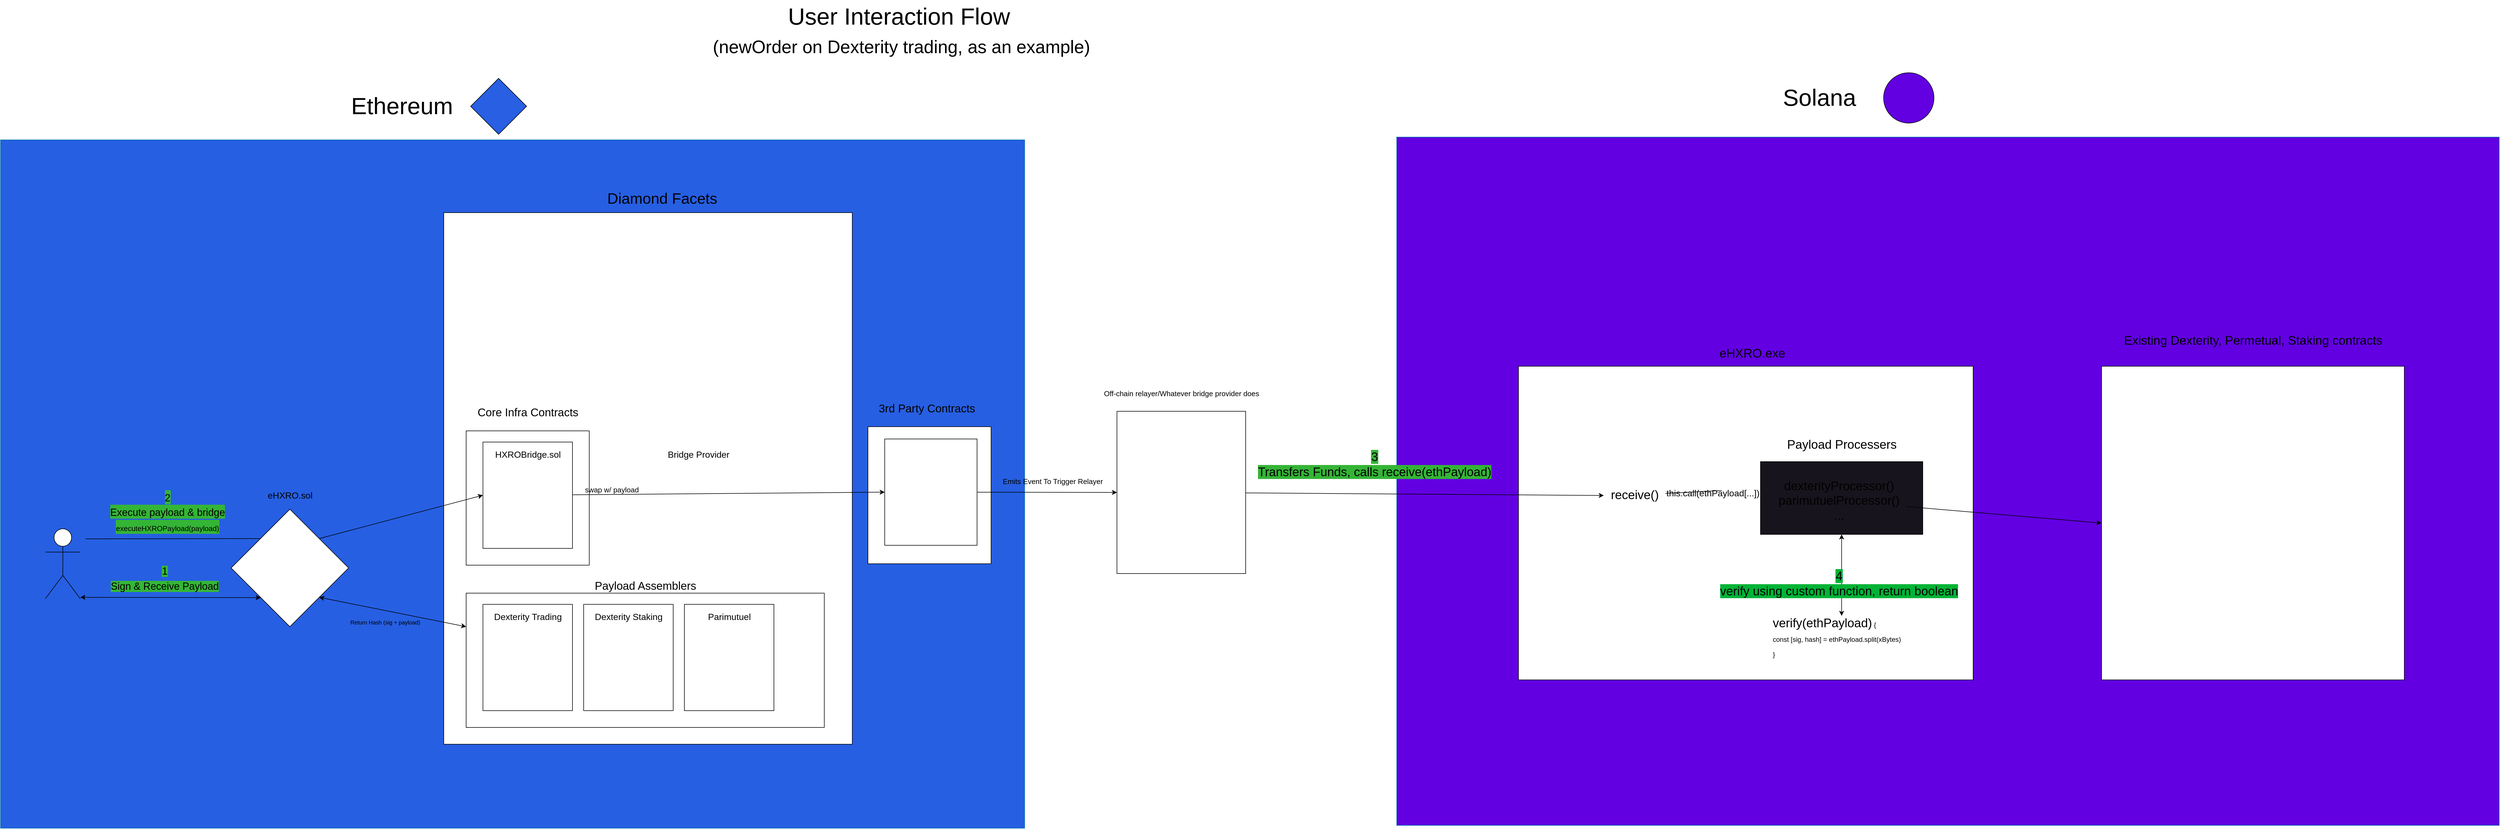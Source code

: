 <mxfile>
    <diagram id="G_-c1cJTTnj6nl8GkXH2" name="Page-1">
        <mxGraphModel dx="2297" dy="850" grid="1" gridSize="10" guides="1" tooltips="1" connect="1" arrows="1" fold="1" page="1" pageScale="1" pageWidth="850" pageHeight="1100" math="0" shadow="0">
            <root>
                <mxCell id="0"/>
                <mxCell id="1" parent="0"/>
                <mxCell id="92" value="" style="whiteSpace=wrap;html=1;fontSize=13;fillColor=#265FE2;fontColor=#ffffff;strokeColor=#006EAF;" parent="1" vertex="1">
                    <mxGeometry x="-150" y="1330" width="1830" height="1230" as="geometry"/>
                </mxCell>
                <mxCell id="28" value="User Interaction Flow&lt;br&gt;&lt;font style=&quot;font-size: 32px;&quot;&gt;&amp;nbsp;(newOrder on Dexterity trading, as an example)&lt;/font&gt;" style="text;html=1;align=center;verticalAlign=middle;resizable=0;points=[];autosize=1;strokeColor=none;fillColor=none;fontSize=42;" parent="1" vertex="1">
                    <mxGeometry x="1100" y="1080" width="710" height="110" as="geometry"/>
                </mxCell>
                <mxCell id="47" value="" style="whiteSpace=wrap;html=1;fontSize=27;" parent="1" vertex="1">
                    <mxGeometry x="642" y="1460" width="730" height="950" as="geometry"/>
                </mxCell>
                <mxCell id="48" value="" style="whiteSpace=wrap;html=1;" parent="1" vertex="1">
                    <mxGeometry x="682" y="1850" width="220" height="240" as="geometry"/>
                </mxCell>
                <mxCell id="49" value="" style="whiteSpace=wrap;html=1;" parent="1" vertex="1">
                    <mxGeometry x="682" y="2140" width="640" height="240" as="geometry"/>
                </mxCell>
                <mxCell id="51" value="Diamond Facets" style="text;html=1;align=center;verticalAlign=middle;resizable=0;points=[];autosize=1;strokeColor=none;fillColor=none;fontSize=27;" parent="1" vertex="1">
                    <mxGeometry x="922" y="1410" width="220" height="50" as="geometry"/>
                </mxCell>
                <mxCell id="52" value="&lt;font style=&quot;font-size: 20px;&quot;&gt;Payload Assemblers&lt;/font&gt;" style="text;html=1;align=center;verticalAlign=middle;resizable=0;points=[];autosize=1;strokeColor=none;fillColor=none;fontSize=27;" parent="1" vertex="1">
                    <mxGeometry x="902" y="2100" width="200" height="50" as="geometry"/>
                </mxCell>
                <mxCell id="53" value="" style="whiteSpace=wrap;html=1;fontSize=20;" parent="1" vertex="1">
                    <mxGeometry x="712" y="2160" width="160" height="190" as="geometry"/>
                </mxCell>
                <mxCell id="54" value="&lt;font style=&quot;font-size: 16px;&quot;&gt;Dexterity Trading&lt;/font&gt;" style="text;html=1;align=center;verticalAlign=middle;resizable=0;points=[];autosize=1;strokeColor=none;fillColor=none;fontSize=20;" parent="1" vertex="1">
                    <mxGeometry x="722" y="2160" width="140" height="40" as="geometry"/>
                </mxCell>
                <mxCell id="55" value="" style="whiteSpace=wrap;html=1;fontSize=20;" parent="1" vertex="1">
                    <mxGeometry x="892" y="2160" width="160" height="190" as="geometry"/>
                </mxCell>
                <mxCell id="56" value="&lt;font style=&quot;font-size: 16px;&quot;&gt;Dexterity Staking&lt;/font&gt;" style="text;html=1;align=center;verticalAlign=middle;resizable=0;points=[];autosize=1;strokeColor=none;fillColor=none;fontSize=20;" parent="1" vertex="1">
                    <mxGeometry x="902" y="2160" width="140" height="40" as="geometry"/>
                </mxCell>
                <mxCell id="57" value="" style="whiteSpace=wrap;html=1;fontSize=20;" parent="1" vertex="1">
                    <mxGeometry x="1072" y="2160" width="160" height="190" as="geometry"/>
                </mxCell>
                <mxCell id="58" value="" style="group" parent="1" vertex="1" connectable="0">
                    <mxGeometry x="262" y="1950" width="210" height="250" as="geometry"/>
                </mxCell>
                <mxCell id="59" value="&lt;font style=&quot;font-size: 16px;&quot;&gt;eHXRO.sol&lt;/font&gt;" style="text;html=1;align=center;verticalAlign=middle;resizable=0;points=[];autosize=1;strokeColor=none;fillColor=none;" parent="58" vertex="1">
                    <mxGeometry x="55" width="100" height="30" as="geometry"/>
                </mxCell>
                <mxCell id="60" value="" style="rhombus;whiteSpace=wrap;html=1;fontSize=16;" parent="58" vertex="1">
                    <mxGeometry y="40" width="210" height="210" as="geometry"/>
                </mxCell>
                <mxCell id="61" value="&lt;font style=&quot;font-size: 20px;&quot;&gt;Core Infra Contracts&lt;/font&gt;" style="text;html=1;align=center;verticalAlign=middle;resizable=0;points=[];autosize=1;strokeColor=none;fillColor=none;fontSize=27;" parent="1" vertex="1">
                    <mxGeometry x="692" y="1790" width="200" height="50" as="geometry"/>
                </mxCell>
                <mxCell id="62" value="&lt;font style=&quot;font-size: 16px;&quot;&gt;Parimutuel&lt;/font&gt;" style="text;html=1;align=center;verticalAlign=middle;resizable=0;points=[];autosize=1;strokeColor=none;fillColor=none;fontSize=20;" parent="1" vertex="1">
                    <mxGeometry x="1102" y="2160" width="100" height="40" as="geometry"/>
                </mxCell>
                <mxCell id="63" value="" style="whiteSpace=wrap;html=1;fontSize=20;" parent="1" vertex="1">
                    <mxGeometry x="712" y="1870" width="160" height="190" as="geometry"/>
                </mxCell>
                <mxCell id="64" value="&lt;span style=&quot;font-size: 16px;&quot;&gt;HXROBridge.sol&lt;/span&gt;" style="text;html=1;align=center;verticalAlign=middle;resizable=0;points=[];autosize=1;strokeColor=none;fillColor=none;fontSize=20;" parent="1" vertex="1">
                    <mxGeometry x="722" y="1870" width="140" height="40" as="geometry"/>
                </mxCell>
                <mxCell id="68" style="edgeStyle=none;html=1;fontSize=22;endArrow=classic;endFill=1;startArrow=classic;startFill=1;" parent="1" edge="1">
                    <mxGeometry relative="1" as="geometry">
                        <mxPoint x="315" y="2148" as="targetPoint"/>
                        <mxPoint x="-7.5" y="2147.5" as="sourcePoint"/>
                    </mxGeometry>
                </mxCell>
                <mxCell id="75" style="edgeStyle=none;html=1;entryX=0;entryY=0;entryDx=0;entryDy=0;fontSize=10;startArrow=none;startFill=0;endArrow=none;endFill=0;" parent="1" target="60" edge="1">
                    <mxGeometry relative="1" as="geometry">
                        <mxPoint x="2" y="2043" as="sourcePoint"/>
                    </mxGeometry>
                </mxCell>
                <mxCell id="67" value="" style="shape=umlActor;verticalLabelPosition=bottom;verticalAlign=top;html=1;outlineConnect=0;fontSize=32;" parent="1" vertex="1">
                    <mxGeometry x="-70" y="2025" width="62.5" height="125" as="geometry"/>
                </mxCell>
                <mxCell id="69" value="&lt;font style=&quot;font-size: 18px;&quot;&gt;&lt;span style=&quot;background-color: rgb(53, 182, 54);&quot;&gt;1&lt;br&gt;Sign &amp;amp; Receive Payload&lt;/span&gt;&lt;br&gt;&lt;/font&gt;" style="text;html=1;align=center;verticalAlign=middle;resizable=0;points=[];autosize=1;strokeColor=none;fillColor=none;fontSize=22;" parent="1" vertex="1">
                    <mxGeometry x="32.5" y="2077.5" width="220" height="70" as="geometry"/>
                </mxCell>
                <mxCell id="71" style="edgeStyle=none;html=1;exitX=1;exitY=1;exitDx=0;exitDy=0;entryX=0;entryY=0.25;entryDx=0;entryDy=0;fontSize=18;startArrow=classic;startFill=1;" parent="1" source="60" target="49" edge="1">
                    <mxGeometry relative="1" as="geometry"/>
                </mxCell>
                <mxCell id="72" value="&lt;font style=&quot;font-size: 10px;&quot;&gt;Return Hash (sig + payload)&lt;/font&gt;" style="text;html=1;align=center;verticalAlign=middle;resizable=0;points=[];autosize=1;strokeColor=none;fillColor=none;fontSize=18;" parent="1" vertex="1">
                    <mxGeometry x="462" y="2170" width="150" height="40" as="geometry"/>
                </mxCell>
                <mxCell id="77" value="&lt;font style=&quot;&quot;&gt;&lt;span style=&quot;background-color: rgb(52, 181, 54);&quot;&gt;&lt;span style=&quot;font-size: 18px;&quot;&gt;2&lt;/span&gt;&lt;br&gt;&lt;span style=&quot;font-size: 18px;&quot;&gt;Execute payload &amp;amp; bridge&lt;/span&gt;&lt;br&gt;&lt;font style=&quot;font-size: 13px;&quot;&gt;executeHXROPayload(payload)&lt;/font&gt;&lt;/span&gt;&lt;br&gt;&lt;/font&gt;" style="text;html=1;align=center;verticalAlign=middle;resizable=0;points=[];autosize=1;strokeColor=none;fillColor=none;fontSize=22;" parent="1" vertex="1">
                    <mxGeometry x="32.5" y="1950" width="230" height="90" as="geometry"/>
                </mxCell>
                <mxCell id="78" style="edgeStyle=none;html=1;exitX=1;exitY=0;exitDx=0;exitDy=0;entryX=0;entryY=0.5;entryDx=0;entryDy=0;fontSize=13;startArrow=none;startFill=0;endArrow=classic;endFill=1;" parent="1" source="60" target="63" edge="1">
                    <mxGeometry relative="1" as="geometry"/>
                </mxCell>
                <mxCell id="81" value="" style="whiteSpace=wrap;html=1;" parent="1" vertex="1">
                    <mxGeometry x="1400" y="1842.5" width="220" height="245" as="geometry"/>
                </mxCell>
                <mxCell id="82" value="&lt;font style=&quot;font-size: 20px;&quot;&gt;3rd Party Contracts&lt;/font&gt;" style="text;html=1;align=center;verticalAlign=middle;resizable=0;points=[];autosize=1;strokeColor=none;fillColor=none;fontSize=27;" parent="1" vertex="1">
                    <mxGeometry x="1405" y="1782.5" width="200" height="50" as="geometry"/>
                </mxCell>
                <mxCell id="88" style="edgeStyle=none;html=1;entryX=0;entryY=0.5;entryDx=0;entryDy=0;fontSize=13;startArrow=none;startFill=0;endArrow=classic;endFill=1;" parent="1" source="83" target="87" edge="1">
                    <mxGeometry relative="1" as="geometry"/>
                </mxCell>
                <mxCell id="83" value="" style="whiteSpace=wrap;html=1;fontSize=20;" parent="1" vertex="1">
                    <mxGeometry x="1430" y="1864.5" width="165" height="190" as="geometry"/>
                </mxCell>
                <mxCell id="84" value="&lt;span style=&quot;font-size: 16px;&quot;&gt;Bridge Provider&lt;/span&gt;" style="text;html=1;align=center;verticalAlign=middle;resizable=0;points=[];autosize=1;strokeColor=none;fillColor=none;fontSize=20;" parent="1" vertex="1">
                    <mxGeometry x="1032" y="1870" width="130" height="40" as="geometry"/>
                </mxCell>
                <mxCell id="85" style="edgeStyle=none;html=1;entryX=0;entryY=0.5;entryDx=0;entryDy=0;fontSize=13;startArrow=none;startFill=0;endArrow=classic;endFill=1;" parent="1" source="63" target="83" edge="1">
                    <mxGeometry relative="1" as="geometry"/>
                </mxCell>
                <mxCell id="86" value="swap w/ payload" style="text;html=1;align=center;verticalAlign=middle;resizable=0;points=[];autosize=1;strokeColor=none;fillColor=none;fontSize=13;" parent="1" vertex="1">
                    <mxGeometry x="882" y="1940" width="120" height="30" as="geometry"/>
                </mxCell>
                <mxCell id="87" value="" style="whiteSpace=wrap;html=1;fontSize=13;" parent="1" vertex="1">
                    <mxGeometry x="1845" y="1815" width="230" height="290" as="geometry"/>
                </mxCell>
                <mxCell id="89" value="Emits Event To Trigger Relayer" style="text;html=1;align=center;verticalAlign=middle;resizable=0;points=[];autosize=1;strokeColor=none;fillColor=none;fontSize=13;" parent="1" vertex="1">
                    <mxGeometry x="1630" y="1925" width="200" height="30" as="geometry"/>
                </mxCell>
                <mxCell id="90" value="Off-chain relayer/Whatever bridge provider does" style="text;html=1;align=center;verticalAlign=middle;resizable=0;points=[];autosize=1;strokeColor=none;fillColor=none;fontSize=13;" parent="1" vertex="1">
                    <mxGeometry x="1810" y="1768" width="300" height="30" as="geometry"/>
                </mxCell>
                <mxCell id="94" value="&lt;font style=&quot;font-size: 42px;&quot;&gt;Ethereum&lt;/font&gt;" style="text;html=1;align=center;verticalAlign=middle;resizable=0;points=[];autosize=1;strokeColor=none;fillColor=none;fontSize=13;" parent="1" vertex="1">
                    <mxGeometry x="462" y="1240" width="210" height="60" as="geometry"/>
                </mxCell>
                <mxCell id="97" value="" style="rhombus;whiteSpace=wrap;html=1;fontSize=16;fillColor=#285fe3;" parent="1" vertex="1">
                    <mxGeometry x="690" y="1220" width="100" height="100" as="geometry"/>
                </mxCell>
                <mxCell id="99" value="" style="whiteSpace=wrap;html=1;fontSize=13;fillColor=#6200E2;fontColor=#ffffff;strokeColor=#006EAF;" parent="1" vertex="1">
                    <mxGeometry x="2345" y="1325" width="1970" height="1230" as="geometry"/>
                </mxCell>
                <mxCell id="101" value="&lt;font style=&quot;font-size: 42px;&quot;&gt;Solana&lt;/font&gt;" style="text;html=1;align=center;verticalAlign=middle;resizable=0;points=[];autosize=1;strokeColor=none;fillColor=none;fontSize=13;" parent="1" vertex="1">
                    <mxGeometry x="3025" y="1225" width="150" height="60" as="geometry"/>
                </mxCell>
                <mxCell id="103" value="" style="ellipse;whiteSpace=wrap;html=1;fontSize=42;fillColor=#6200E2;" parent="1" vertex="1">
                    <mxGeometry x="3215" y="1210" width="90" height="90" as="geometry"/>
                </mxCell>
                <mxCell id="104" value="" style="whiteSpace=wrap;html=1;fontSize=42;" parent="1" vertex="1">
                    <mxGeometry x="2562.5" y="1734.5" width="812.5" height="560.5" as="geometry"/>
                </mxCell>
                <mxCell id="105" value="&lt;font style=&quot;font-size: 22px;&quot;&gt;eHXRO.exe&lt;/font&gt;" style="text;html=1;align=center;verticalAlign=middle;resizable=0;points=[];autosize=1;strokeColor=none;fillColor=none;fontSize=42;" parent="1" vertex="1">
                    <mxGeometry x="2910" y="1674.5" width="140" height="60" as="geometry"/>
                </mxCell>
                <mxCell id="106" style="edgeStyle=none;html=1;entryX=0;entryY=0.512;entryDx=0;entryDy=0;fontSize=22;startArrow=none;startFill=0;endArrow=classic;endFill=1;entryPerimeter=0;" parent="1" source="87" target="109" edge="1">
                    <mxGeometry relative="1" as="geometry"/>
                </mxCell>
                <mxCell id="108" value="&lt;font style=&quot;font-size: 22px; background-color: rgb(52, 180, 54);&quot;&gt;3&lt;br&gt;Transfers Funds, calls receive(ethPayload)&lt;/font&gt;" style="text;html=1;align=center;verticalAlign=middle;resizable=0;points=[];autosize=1;strokeColor=none;fillColor=none;fontSize=22;" parent="1" vertex="1">
                    <mxGeometry x="2085" y="1875" width="440" height="70" as="geometry"/>
                </mxCell>
                <mxCell id="112" style="edgeStyle=none;html=1;entryX=0.5;entryY=0.063;entryDx=0;entryDy=0;entryPerimeter=0;fontSize=22;startArrow=classic;startFill=1;endArrow=classic;endFill=1;exitX=0.5;exitY=1;exitDx=0;exitDy=0;" parent="1" source="117" target="111" edge="1">
                    <mxGeometry relative="1" as="geometry"/>
                </mxCell>
                <mxCell id="119" style="edgeStyle=none;html=1;entryX=0.532;entryY=0.411;entryDx=0;entryDy=0;entryPerimeter=0;fontSize=22;startArrow=none;startFill=0;endArrow=classic;endFill=1;" parent="1" source="120" target="104" edge="1">
                    <mxGeometry relative="1" as="geometry"/>
                </mxCell>
                <mxCell id="109" value="receive()" style="text;html=1;align=center;verticalAlign=middle;resizable=0;points=[];autosize=1;strokeColor=none;fillColor=none;fontSize=22;" parent="1" vertex="1">
                    <mxGeometry x="2715" y="1945" width="110" height="40" as="geometry"/>
                </mxCell>
                <mxCell id="111" value="&lt;font style=&quot;font-size: 22px;&quot;&gt;verify(ethPayload)&lt;/font&gt;&lt;font style=&quot;font-size: 12px;&quot;&gt; {&lt;br&gt;const [sig, hash] = ethPayload.split(xBytes)&lt;br&gt;}&lt;/font&gt;" style="text;html=1;align=left;verticalAlign=middle;resizable=0;points=[];autosize=1;strokeColor=none;fillColor=none;fontSize=22;" parent="1" vertex="1">
                    <mxGeometry x="3015" y="2175" width="250" height="90" as="geometry"/>
                </mxCell>
                <mxCell id="113" value="&lt;font style=&quot;font-size: 22px; background-color: rgb(0, 179, 54);&quot;&gt;4&lt;br&gt;verify using custom function, return boolean&lt;/font&gt;" style="text;html=1;align=center;verticalAlign=middle;resizable=0;points=[];autosize=1;strokeColor=none;fillColor=none;fontSize=22;" parent="1" vertex="1">
                    <mxGeometry x="2910" y="2088" width="450" height="70" as="geometry"/>
                </mxCell>
                <mxCell id="116" value="Payload Processers" style="text;html=1;align=center;verticalAlign=middle;resizable=0;points=[];autosize=1;strokeColor=none;fillColor=none;fontSize=22;" parent="1" vertex="1">
                    <mxGeometry x="3030" y="1855" width="220" height="40" as="geometry"/>
                </mxCell>
                <mxCell id="117" value="" style="whiteSpace=wrap;html=1;labelBackgroundColor=#35b636;fontSize=22;fillColor=#18141d;" parent="1" vertex="1">
                    <mxGeometry x="2995" y="1905" width="290" height="130" as="geometry"/>
                </mxCell>
                <mxCell id="123" style="edgeStyle=none;html=1;entryX=0;entryY=0.5;entryDx=0;entryDy=0;fontSize=16;startArrow=none;startFill=0;endArrow=classic;endFill=1;" parent="1" source="118" target="121" edge="1">
                    <mxGeometry relative="1" as="geometry"/>
                </mxCell>
                <mxCell id="118" value="dexterityProcessor()&lt;br&gt;&lt;span style=&quot;color: rgba(0, 0, 0, 0); font-family: monospace; font-size: 0px; text-align: start;&quot;&gt;%3CmxGraphModel%3E%3Croot%3E%3CmxCell%20id%3D%220%22%2F%3E%3CmxCell%20id%3D%221%22%20parent%3D%220%22%2F%3E%3CmxCell%20id%3D%222%22%20value%3D%22%26lt%3Bfont%20style%3D%26quot%3Bfont-size%3A%2016px%3B%26quot%3B%26gt%3BParimutuel%26lt%3B%2Ffont%26gt%3B%22%20style%3D%22text%3Bhtml%3D1%3Balign%3Dcenter%3BverticalAlign%3Dmiddle%3Bresizable%3D0%3Bpoints%3D%5B%5D%3Bautosize%3D1%3BstrokeColor%3Dnone%3BfillColor%3Dnone%3BfontSize%3D20%3B%22%20vertex%3D%221%22%20parent%3D%221%22%3E%3CmxGeometry%20x%3D%221102%22%20y%3D%222160%22%20width%3D%22100%22%20height%3D%2240%22%20as%3D%22geometry%22%2F%3E%3C%2FmxCell%3E%3C%2Froot%3E%3C%2FmxGraphModel%pe&lt;/span&gt;parimutuelProcessor()&lt;br&gt;..." style="text;html=1;align=center;verticalAlign=middle;resizable=0;points=[];autosize=1;strokeColor=none;fillColor=none;fontSize=22;" parent="1" vertex="1">
                    <mxGeometry x="3015" y="1930" width="240" height="90" as="geometry"/>
                </mxCell>
                <mxCell id="121" value="" style="whiteSpace=wrap;html=1;fontSize=42;" parent="1" vertex="1">
                    <mxGeometry x="3604.5" y="1734.5" width="541" height="560.5" as="geometry"/>
                </mxCell>
                <mxCell id="122" value="&lt;font style=&quot;font-size: 22px;&quot;&gt;Existing Dexterity, Permetual, Staking contracts&lt;/font&gt;" style="text;html=1;align=center;verticalAlign=middle;resizable=0;points=[];autosize=1;strokeColor=none;fillColor=none;fontSize=42;" parent="1" vertex="1">
                    <mxGeometry x="3630" y="1652" width="490" height="60" as="geometry"/>
                </mxCell>
                <mxCell id="125" value="" style="edgeStyle=none;html=1;entryX=0.532;entryY=0.411;entryDx=0;entryDy=0;entryPerimeter=0;fontSize=22;startArrow=none;startFill=0;endArrow=none;endFill=1;" parent="1" source="109" target="120" edge="1">
                    <mxGeometry relative="1" as="geometry">
                        <mxPoint x="2825" y="1964.967" as="sourcePoint"/>
                        <mxPoint x="2994.75" y="1964.865" as="targetPoint"/>
                    </mxGeometry>
                </mxCell>
                <mxCell id="120" value="&lt;font style=&quot;font-size: 16px;&quot;&gt;this.call(ethPayload[...])&lt;/font&gt;" style="text;html=1;align=left;verticalAlign=middle;resizable=0;points=[];autosize=1;strokeColor=none;fillColor=none;fontSize=22;" parent="1" vertex="1">
                    <mxGeometry x="2825" y="1940" width="190" height="40" as="geometry"/>
                </mxCell>
            </root>
        </mxGraphModel>
    </diagram>
</mxfile>